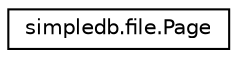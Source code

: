 digraph "Graphical Class Hierarchy"
{
  edge [fontname="Helvetica",fontsize="10",labelfontname="Helvetica",labelfontsize="10"];
  node [fontname="Helvetica",fontsize="10",shape=record];
  rankdir="LR";
  Node0 [label="simpledb.file.Page",height=0.2,width=0.4,color="black", fillcolor="white", style="filled",URL="$classsimpledb_1_1file_1_1Page.html"];
}
